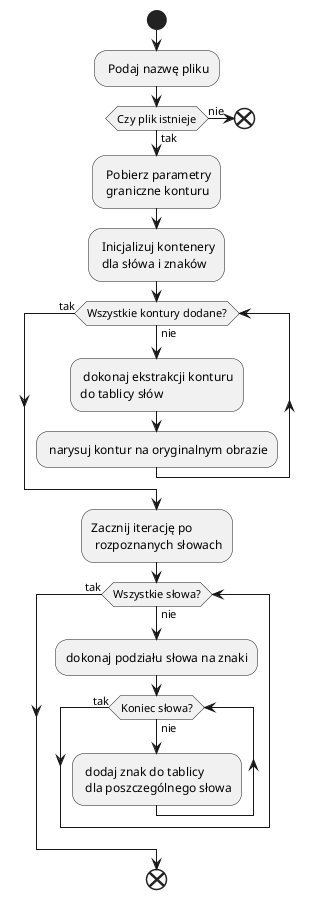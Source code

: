 @startuml
start
: Podaj nazwę pliku;
if(Czy plik istnieje) then (tak)
: Pobierz parametry\n graniczne konturu;
: Inicjalizuj kontenery\n dla słówa i znaków;
while(Wszystkie kontury dodane?) is (nie)
: dokonaj ekstrakcji konturu\ndo tablicy słów;
: narysuj kontur na oryginalnym obrazie;
endwhile (tak)

:Zacznij iterację po\n rozpoznanych słowach;
while(Wszystkie słowa?) is (nie)
:dokonaj podziału słowa na znaki;
while(Koniec słowa?) is (nie)
: dodaj znak do tablicy\n dla poszczególnego słowa;
endwhile (tak)
endwhile(tak)
else(nie)
end
endif
end
@enduml
